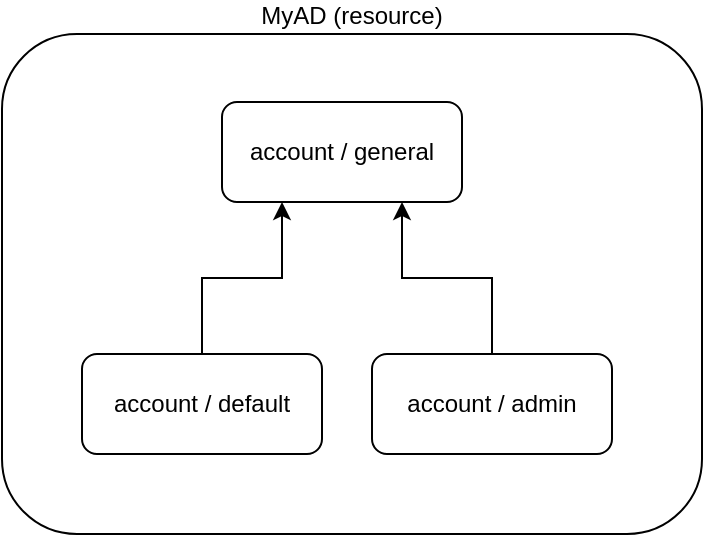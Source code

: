 <mxfile version="18.0.1" type="device" pages="3"><diagram id="_jOeQ6MgWFeBQwyff-6j" name="single-resource"><mxGraphModel dx="1102" dy="1025" grid="1" gridSize="10" guides="1" tooltips="1" connect="1" arrows="1" fold="1" page="1" pageScale="1" pageWidth="1169" pageHeight="827" math="0" shadow="0"><root><mxCell id="0"/><mxCell id="1" parent="0"/><mxCell id="8zW_SwwGP7FuvgYjFpwm-1" value="MyAD (resource)" style="rounded=1;whiteSpace=wrap;html=1;labelPosition=center;verticalLabelPosition=top;align=center;verticalAlign=bottom;" parent="1" vertex="1"><mxGeometry x="400" y="380" width="350" height="250" as="geometry"/></mxCell><mxCell id="8zW_SwwGP7FuvgYjFpwm-5" style="edgeStyle=orthogonalEdgeStyle;rounded=0;orthogonalLoop=1;jettySize=auto;html=1;exitX=0.5;exitY=0;exitDx=0;exitDy=0;entryX=0.25;entryY=1;entryDx=0;entryDy=0;" parent="1" source="8zW_SwwGP7FuvgYjFpwm-2" target="8zW_SwwGP7FuvgYjFpwm-4" edge="1"><mxGeometry relative="1" as="geometry"/></mxCell><mxCell id="8zW_SwwGP7FuvgYjFpwm-2" value="account / default" style="rounded=1;whiteSpace=wrap;html=1;" parent="1" vertex="1"><mxGeometry x="440" y="540" width="120" height="50" as="geometry"/></mxCell><mxCell id="YPMhPuSZZmELXU2WlYkh-1" style="edgeStyle=orthogonalEdgeStyle;rounded=0;orthogonalLoop=1;jettySize=auto;html=1;exitX=0.5;exitY=0;exitDx=0;exitDy=0;entryX=0.75;entryY=1;entryDx=0;entryDy=0;" edge="1" parent="1" source="8zW_SwwGP7FuvgYjFpwm-3" target="8zW_SwwGP7FuvgYjFpwm-4"><mxGeometry relative="1" as="geometry"/></mxCell><mxCell id="8zW_SwwGP7FuvgYjFpwm-3" value="account / admin" style="rounded=1;whiteSpace=wrap;html=1;" parent="1" vertex="1"><mxGeometry x="585" y="540" width="120" height="50" as="geometry"/></mxCell><mxCell id="8zW_SwwGP7FuvgYjFpwm-4" value="account / general" style="rounded=1;whiteSpace=wrap;html=1;" parent="1" vertex="1"><mxGeometry x="510" y="414" width="120" height="50" as="geometry"/></mxCell></root></mxGraphModel></diagram><diagram id="L6nofiX3ty1G39yqO94U" name="two-resources"><mxGraphModel dx="1102" dy="1025" grid="1" gridSize="10" guides="1" tooltips="1" connect="1" arrows="1" fold="1" page="1" pageScale="1" pageWidth="1169" pageHeight="827" math="0" shadow="0"><root><mxCell id="0"/><mxCell id="1" parent="0"/><mxCell id="EJj2L7UmJC4-Hon8sZWK-7" value="GenericAD (abstract resource)" style="rounded=1;whiteSpace=wrap;html=1;labelPosition=center;verticalLabelPosition=top;align=center;verticalAlign=bottom;" vertex="1" parent="1"><mxGeometry x="80" y="150" width="350" height="140" as="geometry"/></mxCell><mxCell id="EJj2L7UmJC4-Hon8sZWK-10" style="edgeStyle=orthogonalEdgeStyle;rounded=0;orthogonalLoop=1;jettySize=auto;html=1;exitX=0.75;exitY=0;exitDx=0;exitDy=0;entryX=0.75;entryY=1;entryDx=0;entryDy=0;" edge="1" parent="1" source="EJj2L7UmJC4-Hon8sZWK-1" target="EJj2L7UmJC4-Hon8sZWK-7"><mxGeometry relative="1" as="geometry"/></mxCell><mxCell id="EJj2L7UmJC4-Hon8sZWK-1" value="MyAD-1 (resource)" style="rounded=1;whiteSpace=wrap;html=1;labelPosition=center;verticalLabelPosition=top;align=center;verticalAlign=bottom;" vertex="1" parent="1"><mxGeometry x="80" y="400" width="350" height="250" as="geometry"/></mxCell><mxCell id="EJj2L7UmJC4-Hon8sZWK-2" style="edgeStyle=orthogonalEdgeStyle;rounded=0;orthogonalLoop=1;jettySize=auto;html=1;exitX=0.5;exitY=0;exitDx=0;exitDy=0;entryX=0.25;entryY=1;entryDx=0;entryDy=0;" edge="1" parent="1" source="EJj2L7UmJC4-Hon8sZWK-3" target="EJj2L7UmJC4-Hon8sZWK-6"><mxGeometry relative="1" as="geometry"/></mxCell><mxCell id="EJj2L7UmJC4-Hon8sZWK-3" value="account / default" style="rounded=1;whiteSpace=wrap;html=1;" vertex="1" parent="1"><mxGeometry x="120" y="560" width="120" height="50" as="geometry"/></mxCell><mxCell id="EJj2L7UmJC4-Hon8sZWK-4" style="edgeStyle=orthogonalEdgeStyle;rounded=0;orthogonalLoop=1;jettySize=auto;html=1;exitX=0.5;exitY=0;exitDx=0;exitDy=0;entryX=0.75;entryY=1;entryDx=0;entryDy=0;" edge="1" parent="1" source="EJj2L7UmJC4-Hon8sZWK-5" target="EJj2L7UmJC4-Hon8sZWK-6"><mxGeometry relative="1" as="geometry"/></mxCell><mxCell id="EJj2L7UmJC4-Hon8sZWK-5" value="account / admin" style="rounded=1;whiteSpace=wrap;html=1;" vertex="1" parent="1"><mxGeometry x="265" y="560" width="120" height="50" as="geometry"/></mxCell><mxCell id="EJj2L7UmJC4-Hon8sZWK-9" style="edgeStyle=orthogonalEdgeStyle;rounded=0;orthogonalLoop=1;jettySize=auto;html=1;exitX=0.5;exitY=0;exitDx=0;exitDy=0;entryX=0.5;entryY=1;entryDx=0;entryDy=0;" edge="1" parent="1" source="EJj2L7UmJC4-Hon8sZWK-6" target="EJj2L7UmJC4-Hon8sZWK-8"><mxGeometry relative="1" as="geometry"/></mxCell><mxCell id="EJj2L7UmJC4-Hon8sZWK-6" value="account / general" style="rounded=1;whiteSpace=wrap;html=1;" vertex="1" parent="1"><mxGeometry x="190" y="434" width="120" height="50" as="geometry"/></mxCell><mxCell id="EJj2L7UmJC4-Hon8sZWK-8" value="account / general" style="rounded=1;whiteSpace=wrap;html=1;" vertex="1" parent="1"><mxGeometry x="190" y="195" width="120" height="50" as="geometry"/></mxCell></root></mxGraphModel></diagram><diagram id="DvSeRtWJrPItHZwyrTAh" name="Other"><mxGraphModel dx="1102" dy="1025" grid="1" gridSize="10" guides="1" tooltips="1" connect="1" arrows="1" fold="1" page="1" pageScale="1" pageWidth="1169" pageHeight="827" math="0" shadow="0"><root><mxCell id="MunN78a1GHB1uw4VTPwL-0"/><mxCell id="MunN78a1GHB1uw4VTPwL-1" parent="MunN78a1GHB1uw4VTPwL-0"/><mxCell id="Al7AhYOtUFGJ6aN74c2--0" value="" style="rounded=1;whiteSpace=wrap;html=1;" parent="MunN78a1GHB1uw4VTPwL-1" vertex="1"><mxGeometry x="60" y="490" width="200" height="220" as="geometry"/></mxCell><mxCell id="Al7AhYOtUFGJ6aN74c2--1" value="kind = account&lt;br&gt;intent = general" style="rounded=1;whiteSpace=wrap;html=1;" parent="MunN78a1GHB1uw4VTPwL-1" vertex="1"><mxGeometry x="130" y="350" width="160" height="50" as="geometry"/></mxCell><mxCell id="Al7AhYOtUFGJ6aN74c2--2" value="kind = account&lt;br&gt;intent = default, admin" style="rounded=1;whiteSpace=wrap;html=1;" parent="MunN78a1GHB1uw4VTPwL-1" vertex="1"><mxGeometry x="80" y="520" width="160" height="50" as="geometry"/></mxCell><mxCell id="Al7AhYOtUFGJ6aN74c2--3" style="edgeStyle=orthogonalEdgeStyle;rounded=0;orthogonalLoop=1;jettySize=auto;html=1;exitX=0.5;exitY=0;exitDx=0;exitDy=0;" parent="MunN78a1GHB1uw4VTPwL-1" source="Al7AhYOtUFGJ6aN74c2--4" target="Al7AhYOtUFGJ6aN74c2--2" edge="1"><mxGeometry relative="1" as="geometry"/></mxCell><mxCell id="Al7AhYOtUFGJ6aN74c2--4" value="kind = account&lt;br&gt;intent = admin" style="rounded=1;whiteSpace=wrap;html=1;" parent="MunN78a1GHB1uw4VTPwL-1" vertex="1"><mxGeometry x="80" y="640" width="160" height="50" as="geometry"/></mxCell></root></mxGraphModel></diagram></mxfile>